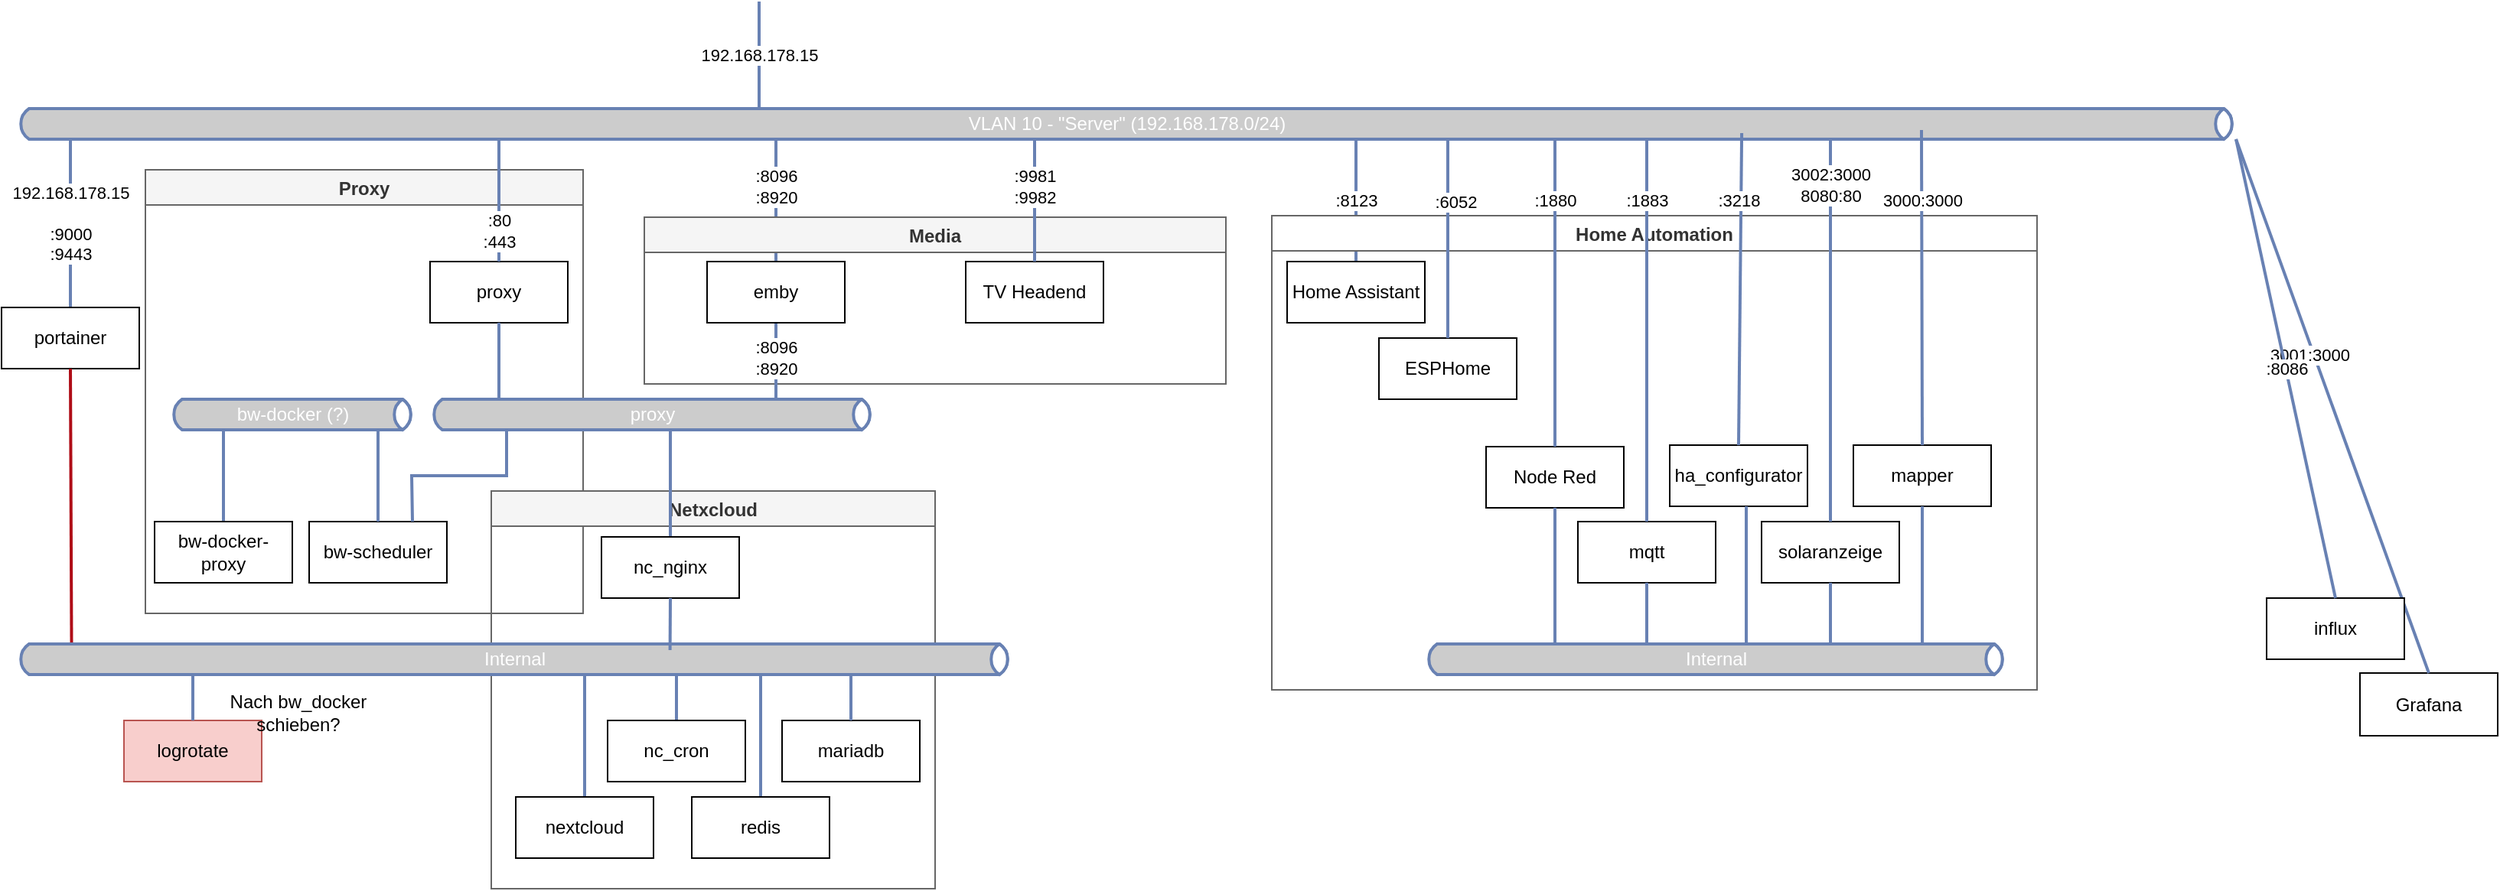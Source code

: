 <mxfile version="23.1.6" type="github">
  <diagram name="Page-1" id="WSNy4wVCY7JSL-_r6ql8">
    <mxGraphModel dx="1562" dy="1219" grid="1" gridSize="10" guides="1" tooltips="1" connect="1" arrows="1" fold="1" page="1" pageScale="1" pageWidth="827" pageHeight="1169" math="0" shadow="0">
      <root>
        <mxCell id="0" />
        <mxCell id="1" parent="0" />
        <mxCell id="35GrxCejdZGISXl2GEbz-9" value="Proxy" style="swimlane;startSize=23;fillColor=#f5f5f5;fontColor=#333333;strokeColor=#666666;" vertex="1" parent="1">
          <mxGeometry x="114" y="240" width="286" height="290" as="geometry" />
        </mxCell>
        <mxCell id="-vyC8QUPcTlA4Ckdc9Ip-29" value="proxy" style="rounded=0;whiteSpace=wrap;html=1;" parent="35GrxCejdZGISXl2GEbz-9" vertex="1">
          <mxGeometry x="186" y="60" width="90" height="40" as="geometry" />
        </mxCell>
        <mxCell id="-vyC8QUPcTlA4Ckdc9Ip-20" value="bw-scheduler" style="rounded=0;whiteSpace=wrap;html=1;" parent="35GrxCejdZGISXl2GEbz-9" vertex="1">
          <mxGeometry x="107" y="230" width="90" height="40" as="geometry" />
        </mxCell>
        <mxCell id="-vyC8QUPcTlA4Ckdc9Ip-1" value="VLAN 10 - &quot;Server&quot; (192.168.178.0/24)" style="html=1;fillColor=#CCCCCC;strokeColor=#6881B3;gradientColor=none;gradientDirection=north;strokeWidth=2;shape=mxgraph.networks.bus;gradientColor=none;gradientDirection=north;fontColor=#ffffff;perimeter=backbonePerimeter;backboneSize=20;points=[[0.5,0,0,0,0]];" parent="1" vertex="1">
          <mxGeometry x="30" y="200" width="1450" height="20" as="geometry" />
        </mxCell>
        <mxCell id="-vyC8QUPcTlA4Ckdc9Ip-6" value=":8123" style="strokeColor=#6881B3;edgeStyle=none;rounded=0;endArrow=none;html=1;strokeWidth=2;exitX=0.5;exitY=0;exitDx=0;exitDy=0;" parent="1" target="-vyC8QUPcTlA4Ckdc9Ip-1" edge="1" source="35GrxCejdZGISXl2GEbz-11">
          <mxGeometry relative="1" as="geometry">
            <mxPoint x="910" y="294" as="sourcePoint" />
            <mxPoint x="975" y="219" as="targetPoint" />
          </mxGeometry>
        </mxCell>
        <mxCell id="-vyC8QUPcTlA4Ckdc9Ip-7" value=":80&lt;br&gt;:443" style="strokeColor=#6881B3;edgeStyle=none;rounded=0;endArrow=none;html=1;strokeWidth=2;exitX=0.5;exitY=0;exitDx=0;exitDy=0;" parent="1" source="-vyC8QUPcTlA4Ckdc9Ip-29" target="-vyC8QUPcTlA4Ckdc9Ip-1" edge="1">
          <mxGeometry x="-0.506" relative="1" as="geometry">
            <mxPoint x="338" y="280" as="sourcePoint" />
            <mxPoint as="offset" />
            <mxPoint x="353" y="219" as="targetPoint" />
          </mxGeometry>
        </mxCell>
        <mxCell id="-vyC8QUPcTlA4Ckdc9Ip-8" value="192.168.178.15&lt;br&gt;&lt;br&gt;:9000&lt;br&gt;:9443" style="strokeColor=#6881B3;edgeStyle=none;rounded=0;endArrow=none;html=1;strokeWidth=2;exitX=0.5;exitY=0;exitDx=0;exitDy=0;" parent="1" target="-vyC8QUPcTlA4Ckdc9Ip-1" edge="1" source="35GrxCejdZGISXl2GEbz-1">
          <mxGeometry relative="1" as="geometry">
            <mxPoint x="450" y="280" as="sourcePoint" />
          </mxGeometry>
        </mxCell>
        <mxCell id="-vyC8QUPcTlA4Ckdc9Ip-9" value=":8096&lt;br&gt;:8920" style="strokeColor=#6881B3;edgeStyle=none;rounded=0;endArrow=none;html=1;strokeWidth=2;exitX=0.5;exitY=0;exitDx=0;exitDy=0;" parent="1" target="-vyC8QUPcTlA4Ckdc9Ip-1" edge="1" source="35GrxCejdZGISXl2GEbz-5">
          <mxGeometry x="0.235" relative="1" as="geometry">
            <mxPoint x="510" y="280" as="sourcePoint" />
            <mxPoint as="offset" />
          </mxGeometry>
        </mxCell>
        <mxCell id="-vyC8QUPcTlA4Ckdc9Ip-10" value="Home Automation" style="swimlane;startSize=23;fillColor=#ffffff;fontColor=#333333;strokeColor=#666666;" parent="1" vertex="1">
          <mxGeometry x="850" y="270" width="500" height="310" as="geometry" />
        </mxCell>
        <mxCell id="-vyC8QUPcTlA4Ckdc9Ip-11" value="Netxcloud" style="swimlane;startSize=23;fillColor=#f5f5f5;fontColor=#333333;strokeColor=#666666;" parent="1" vertex="1">
          <mxGeometry x="340" y="450" width="290" height="260" as="geometry" />
        </mxCell>
        <mxCell id="-vyC8QUPcTlA4Ckdc9Ip-37" value="mariadb" style="rounded=0;whiteSpace=wrap;html=1;" parent="-vyC8QUPcTlA4Ckdc9Ip-11" vertex="1">
          <mxGeometry x="190" y="150" width="90" height="40" as="geometry" />
        </mxCell>
        <mxCell id="-vyC8QUPcTlA4Ckdc9Ip-12" value="Media" style="swimlane;startSize=23;fillColor=#f5f5f5;fontColor=#333333;strokeColor=#666666;" parent="1" vertex="1">
          <mxGeometry x="440" y="271" width="380" height="109" as="geometry" />
        </mxCell>
        <mxCell id="35GrxCejdZGISXl2GEbz-13" value="TV Headend" style="rounded=0;whiteSpace=wrap;html=1;" vertex="1" parent="-vyC8QUPcTlA4Ckdc9Ip-12">
          <mxGeometry x="210" y="29" width="90" height="40" as="geometry" />
        </mxCell>
        <mxCell id="-vyC8QUPcTlA4Ckdc9Ip-15" value="bw-docker (?)" style="html=1;fillColor=#CCCCCC;strokeColor=#6881B3;gradientColor=none;gradientDirection=north;strokeWidth=2;shape=mxgraph.networks.bus;gradientColor=none;gradientDirection=north;fontColor=#ffffff;perimeter=backbonePerimeter;backboneSize=20;" parent="1" vertex="1">
          <mxGeometry x="130" y="390" width="160" height="20" as="geometry" />
        </mxCell>
        <mxCell id="-vyC8QUPcTlA4Ckdc9Ip-16" value="" style="strokeColor=#6881B3;edgeStyle=none;rounded=0;endArrow=none;html=1;strokeWidth=2;exitX=0.5;exitY=0;exitDx=0;exitDy=0;" parent="1" source="-vyC8QUPcTlA4Ckdc9Ip-20" target="-vyC8QUPcTlA4Ckdc9Ip-15" edge="1">
          <mxGeometry relative="1" as="geometry">
            <mxPoint x="70" y="470" as="sourcePoint" />
          </mxGeometry>
        </mxCell>
        <mxCell id="-vyC8QUPcTlA4Ckdc9Ip-18" value="" style="strokeColor=#6881B3;edgeStyle=none;rounded=0;endArrow=none;html=1;strokeWidth=2;exitX=0.5;exitY=0;exitDx=0;exitDy=0;" parent="1" source="-vyC8QUPcTlA4Ckdc9Ip-21" target="-vyC8QUPcTlA4Ckdc9Ip-15" edge="1">
          <mxGeometry relative="1" as="geometry">
            <mxPoint x="190" y="470" as="sourcePoint" />
          </mxGeometry>
        </mxCell>
        <mxCell id="-vyC8QUPcTlA4Ckdc9Ip-21" value="bw-docker-proxy" style="rounded=0;whiteSpace=wrap;html=1;" parent="1" vertex="1">
          <mxGeometry x="120" y="470" width="90" height="40" as="geometry" />
        </mxCell>
        <mxCell id="-vyC8QUPcTlA4Ckdc9Ip-23" value="proxy" style="html=1;fillColor=#CCCCCC;strokeColor=#6881B3;gradientColor=none;gradientDirection=north;strokeWidth=2;shape=mxgraph.networks.bus;gradientColor=none;gradientDirection=north;fontColor=#ffffff;perimeter=backbonePerimeter;backboneSize=20;" parent="1" vertex="1">
          <mxGeometry x="300" y="390" width="290" height="20" as="geometry" />
        </mxCell>
        <mxCell id="-vyC8QUPcTlA4Ckdc9Ip-24" value="" style="strokeColor=#6881B3;edgeStyle=none;rounded=0;endArrow=none;html=1;strokeWidth=2;exitX=0.75;exitY=0;exitDx=0;exitDy=0;" parent="1" source="-vyC8QUPcTlA4Ckdc9Ip-20" target="-vyC8QUPcTlA4Ckdc9Ip-23" edge="1">
          <mxGeometry relative="1" as="geometry">
            <mxPoint x="380" y="470" as="sourcePoint" />
            <Array as="points">
              <mxPoint x="288" y="440" />
              <mxPoint x="350" y="440" />
            </Array>
          </mxGeometry>
        </mxCell>
        <mxCell id="-vyC8QUPcTlA4Ckdc9Ip-25" value="" style="strokeColor=#6881B3;edgeStyle=none;rounded=0;endArrow=none;html=1;strokeWidth=2;exitX=0.5;exitY=0;exitDx=0;exitDy=0;" parent="1" source="-vyC8QUPcTlA4Ckdc9Ip-28" edge="1">
          <mxGeometry relative="1" as="geometry">
            <mxPoint x="482" y="470" as="sourcePoint" />
            <mxPoint x="457" y="409" as="targetPoint" />
          </mxGeometry>
        </mxCell>
        <mxCell id="-vyC8QUPcTlA4Ckdc9Ip-26" value="" style="strokeColor=#6881B3;edgeStyle=none;rounded=0;endArrow=none;html=1;strokeWidth=2;exitX=0.5;exitY=1;exitDx=0;exitDy=0;" parent="1" source="-vyC8QUPcTlA4Ckdc9Ip-29" edge="1">
          <mxGeometry relative="1" as="geometry">
            <mxPoint x="448" y="470" as="sourcePoint" />
            <mxPoint x="345" y="390" as="targetPoint" />
          </mxGeometry>
        </mxCell>
        <mxCell id="-vyC8QUPcTlA4Ckdc9Ip-27" value=":8096&lt;br&gt;:8920" style="strokeColor=#6881B3;edgeStyle=none;rounded=0;endArrow=none;html=1;strokeWidth=2;exitX=0.5;exitY=0;exitDx=0;exitDy=0;" parent="1" target="-vyC8QUPcTlA4Ckdc9Ip-23" edge="1" source="35GrxCejdZGISXl2GEbz-5">
          <mxGeometry x="0.4" relative="1" as="geometry">
            <mxPoint x="560" y="470" as="sourcePoint" />
            <mxPoint as="offset" />
          </mxGeometry>
        </mxCell>
        <mxCell id="-vyC8QUPcTlA4Ckdc9Ip-28" value="nc_nginx" style="rounded=0;whiteSpace=wrap;html=1;" parent="1" vertex="1">
          <mxGeometry x="412" y="480" width="90" height="40" as="geometry" />
        </mxCell>
        <mxCell id="-vyC8QUPcTlA4Ckdc9Ip-32" value="Internal" style="html=1;fillColor=#CCCCCC;strokeColor=#6881B3;gradientColor=none;gradientDirection=north;strokeWidth=2;shape=mxgraph.networks.bus;gradientColor=none;gradientDirection=north;fontColor=#ffffff;perimeter=backbonePerimeter;backboneSize=20;points=[[0.5,1,0,0,0],[0.91,0.15,0,0,0],[0.91,1,0,0,1]];" parent="1" vertex="1">
          <mxGeometry x="30" y="550" width="650" height="20" as="geometry" />
        </mxCell>
        <mxCell id="-vyC8QUPcTlA4Ckdc9Ip-33" value="" style="strokeColor=#6881B3;edgeStyle=none;rounded=0;endArrow=none;html=1;strokeWidth=2;exitX=0.5;exitY=0;exitDx=0;exitDy=0;" parent="1" source="-vyC8QUPcTlA4Ckdc9Ip-37" target="-vyC8QUPcTlA4Ckdc9Ip-32" edge="1">
          <mxGeometry relative="1" as="geometry">
            <mxPoint x="366" y="630" as="sourcePoint" />
            <mxPoint x="590" y="560" as="targetPoint" />
            <Array as="points" />
          </mxGeometry>
        </mxCell>
        <mxCell id="-vyC8QUPcTlA4Ckdc9Ip-34" value="" style="strokeColor=#6881B3;edgeStyle=none;rounded=0;endArrow=none;html=1;strokeWidth=2;exitX=0.5;exitY=0;exitDx=0;exitDy=0;" parent="1" source="-vyC8QUPcTlA4Ckdc9Ip-38" edge="1">
          <mxGeometry x="-0.006" relative="1" as="geometry">
            <mxPoint x="426" y="680" as="sourcePoint" />
            <mxPoint as="offset" />
            <mxPoint x="401" y="569" as="targetPoint" />
          </mxGeometry>
        </mxCell>
        <mxCell id="-vyC8QUPcTlA4Ckdc9Ip-35" value="" style="strokeColor=#6881B3;edgeStyle=none;rounded=0;endArrow=none;html=1;strokeWidth=2;exitX=0.5;exitY=0;exitDx=0;exitDy=0;" parent="1" source="-vyC8QUPcTlA4Ckdc9Ip-39" edge="1">
          <mxGeometry relative="1" as="geometry">
            <mxPoint x="486" y="630" as="sourcePoint" />
            <mxPoint x="461" y="569" as="targetPoint" />
          </mxGeometry>
        </mxCell>
        <mxCell id="-vyC8QUPcTlA4Ckdc9Ip-36" value="" style="strokeColor=#6881B3;edgeStyle=none;rounded=0;endArrow=none;html=1;strokeWidth=2;exitX=0.5;exitY=0;exitDx=0;exitDy=0;" parent="1" source="-vyC8QUPcTlA4Ckdc9Ip-40" edge="1">
          <mxGeometry relative="1" as="geometry">
            <mxPoint x="546" y="630" as="sourcePoint" />
            <mxPoint x="516" y="569" as="targetPoint" />
          </mxGeometry>
        </mxCell>
        <mxCell id="-vyC8QUPcTlA4Ckdc9Ip-38" value="nextcloud" style="rounded=0;whiteSpace=wrap;html=1;" parent="1" vertex="1">
          <mxGeometry x="356" y="650" width="90" height="40" as="geometry" />
        </mxCell>
        <mxCell id="-vyC8QUPcTlA4Ckdc9Ip-39" value="nc_cron" style="rounded=0;whiteSpace=wrap;html=1;" parent="1" vertex="1">
          <mxGeometry x="416" y="600" width="90" height="40" as="geometry" />
        </mxCell>
        <mxCell id="-vyC8QUPcTlA4Ckdc9Ip-40" value="redis" style="rounded=0;whiteSpace=wrap;html=1;" parent="1" vertex="1">
          <mxGeometry x="471" y="650" width="90" height="40" as="geometry" />
        </mxCell>
        <mxCell id="-vyC8QUPcTlA4Ckdc9Ip-41" value="logrotate" style="rounded=0;whiteSpace=wrap;html=1;fillColor=#f8cecc;strokeColor=#b85450;" parent="1" vertex="1">
          <mxGeometry x="100" y="600" width="90" height="40" as="geometry" />
        </mxCell>
        <mxCell id="-vyC8QUPcTlA4Ckdc9Ip-43" value="" style="strokeColor=#6881B3;edgeStyle=none;rounded=0;endArrow=none;html=1;strokeWidth=2;exitX=0.5;exitY=0;exitDx=0;exitDy=0;" parent="1" source="-vyC8QUPcTlA4Ckdc9Ip-41" target="-vyC8QUPcTlA4Ckdc9Ip-32" edge="1">
          <mxGeometry relative="1" as="geometry">
            <mxPoint x="129" y="600" as="sourcePoint" />
            <mxPoint x="146.25" y="572" as="targetPoint" />
          </mxGeometry>
        </mxCell>
        <mxCell id="-vyC8QUPcTlA4Ckdc9Ip-44" value="" style="strokeColor=#6881B3;edgeStyle=none;rounded=0;endArrow=none;html=1;strokeWidth=2;exitX=0.5;exitY=1;exitDx=0;exitDy=0;entryX=0.592;entryY=0.2;entryDx=0;entryDy=0;entryPerimeter=0;" parent="1" source="-vyC8QUPcTlA4Ckdc9Ip-28" edge="1">
          <mxGeometry relative="1" as="geometry">
            <mxPoint x="302" y="881" as="sourcePoint" />
            <mxPoint x="456.8" y="554" as="targetPoint" />
          </mxGeometry>
        </mxCell>
        <mxCell id="35GrxCejdZGISXl2GEbz-1" value="portainer" style="rounded=0;whiteSpace=wrap;html=1;" vertex="1" parent="1">
          <mxGeometry x="20" y="330" width="90" height="40" as="geometry" />
        </mxCell>
        <mxCell id="35GrxCejdZGISXl2GEbz-3" value="" style="strokeColor=#af0d17;edgeStyle=none;rounded=0;endArrow=none;html=1;strokeWidth=2;entryX=0.5;entryY=1;entryDx=0;entryDy=0;exitX=0.055;exitY=-0.05;exitDx=0;exitDy=0;exitPerimeter=0;" edge="1" parent="1" source="-vyC8QUPcTlA4Ckdc9Ip-32" target="35GrxCejdZGISXl2GEbz-1">
          <mxGeometry relative="1" as="geometry">
            <mxPoint x="570" y="480" as="sourcePoint" />
            <mxPoint x="570" y="419" as="targetPoint" />
          </mxGeometry>
        </mxCell>
        <mxCell id="35GrxCejdZGISXl2GEbz-5" value="emby" style="rounded=0;whiteSpace=wrap;html=1;" vertex="1" parent="1">
          <mxGeometry x="481" y="300" width="90" height="40" as="geometry" />
        </mxCell>
        <mxCell id="35GrxCejdZGISXl2GEbz-7" value="192.168.178.15" style="strokeColor=#6881B3;edgeStyle=none;rounded=0;endArrow=none;html=1;strokeWidth=2;" edge="1" parent="1" source="-vyC8QUPcTlA4Ckdc9Ip-1">
          <mxGeometry relative="1" as="geometry">
            <mxPoint x="424" y="490" as="sourcePoint" />
            <mxPoint x="515" y="130" as="targetPoint" />
          </mxGeometry>
        </mxCell>
        <mxCell id="35GrxCejdZGISXl2GEbz-8" value="Nach bw_docker schieben?" style="text;html=1;align=center;verticalAlign=middle;whiteSpace=wrap;rounded=0;" vertex="1" parent="1">
          <mxGeometry x="159" y="585" width="110" height="20" as="geometry" />
        </mxCell>
        <mxCell id="35GrxCejdZGISXl2GEbz-11" value="Home Assistant" style="rounded=0;whiteSpace=wrap;html=1;" vertex="1" parent="1">
          <mxGeometry x="860" y="300" width="90" height="40" as="geometry" />
        </mxCell>
        <mxCell id="35GrxCejdZGISXl2GEbz-12" value=":9981&lt;br&gt;:9982" style="strokeColor=#6881B3;edgeStyle=none;rounded=0;endArrow=none;html=1;strokeWidth=2;exitX=0.5;exitY=0;exitDx=0;exitDy=0;" edge="1" parent="1" source="35GrxCejdZGISXl2GEbz-13" target="-vyC8QUPcTlA4Ckdc9Ip-1">
          <mxGeometry x="0.235" relative="1" as="geometry">
            <mxPoint x="740" y="304" as="sourcePoint" />
            <mxPoint x="735" y="229" as="targetPoint" />
            <mxPoint as="offset" />
          </mxGeometry>
        </mxCell>
        <mxCell id="35GrxCejdZGISXl2GEbz-15" value="Node Red" style="rounded=0;whiteSpace=wrap;html=1;" vertex="1" parent="1">
          <mxGeometry x="990" y="421" width="90" height="40" as="geometry" />
        </mxCell>
        <mxCell id="35GrxCejdZGISXl2GEbz-16" value="ESPHome" style="rounded=0;whiteSpace=wrap;html=1;" vertex="1" parent="1">
          <mxGeometry x="920" y="350" width="90" height="40" as="geometry" />
        </mxCell>
        <mxCell id="35GrxCejdZGISXl2GEbz-17" value="Internal" style="html=1;fillColor=#CCCCCC;strokeColor=#6881B3;gradientColor=none;gradientDirection=north;strokeWidth=2;shape=mxgraph.networks.bus;gradientColor=none;gradientDirection=north;fontColor=#ffffff;perimeter=backbonePerimeter;backboneSize=20;points=[[0.5,1,0,0,0],[0.91,0.15,0,0,0],[0.91,1,0,0,1]];" vertex="1" parent="1">
          <mxGeometry x="950" y="550" width="380" height="20" as="geometry" />
        </mxCell>
        <mxCell id="35GrxCejdZGISXl2GEbz-19" value="" style="strokeColor=#6881B3;edgeStyle=none;rounded=0;endArrow=none;html=1;strokeWidth=2;entryX=0.5;entryY=1;entryDx=0;entryDy=0;" edge="1" parent="1" source="35GrxCejdZGISXl2GEbz-17" target="35GrxCejdZGISXl2GEbz-15">
          <mxGeometry relative="1" as="geometry">
            <mxPoint x="455" y="350" as="sourcePoint" />
            <mxPoint x="455" y="400" as="targetPoint" />
          </mxGeometry>
        </mxCell>
        <mxCell id="35GrxCejdZGISXl2GEbz-20" value="Grafana" style="rounded=0;whiteSpace=wrap;html=1;" vertex="1" parent="1">
          <mxGeometry x="1561" y="569" width="90" height="41" as="geometry" />
        </mxCell>
        <mxCell id="35GrxCejdZGISXl2GEbz-21" value="" style="strokeColor=#6881B3;edgeStyle=none;rounded=0;endArrow=none;html=1;strokeWidth=2;entryX=0.5;entryY=0;entryDx=0;entryDy=0;" edge="1" parent="1" target="35GrxCejdZGISXl2GEbz-20" source="-vyC8QUPcTlA4Ckdc9Ip-1">
          <mxGeometry relative="1" as="geometry">
            <mxPoint x="1435" y="340" as="sourcePoint" />
            <mxPoint x="945" y="171" as="targetPoint" />
          </mxGeometry>
        </mxCell>
        <mxCell id="35GrxCejdZGISXl2GEbz-37" value="3001:3000" style="edgeLabel;html=1;align=center;verticalAlign=middle;resizable=0;points=[];" vertex="1" connectable="0" parent="35GrxCejdZGISXl2GEbz-21">
          <mxGeometry x="-0.211" y="-2" relative="1" as="geometry">
            <mxPoint y="2" as="offset" />
          </mxGeometry>
        </mxCell>
        <mxCell id="35GrxCejdZGISXl2GEbz-22" value="mqtt" style="rounded=0;whiteSpace=wrap;html=1;" vertex="1" parent="1">
          <mxGeometry x="1050" y="470" width="90" height="40" as="geometry" />
        </mxCell>
        <mxCell id="35GrxCejdZGISXl2GEbz-23" value="" style="strokeColor=#6881B3;edgeStyle=none;rounded=0;endArrow=none;html=1;strokeWidth=2;entryX=0.5;entryY=1;entryDx=0;entryDy=0;" edge="1" parent="1" target="35GrxCejdZGISXl2GEbz-22" source="35GrxCejdZGISXl2GEbz-17">
          <mxGeometry relative="1" as="geometry">
            <mxPoint x="1005" y="609" as="sourcePoint" />
            <mxPoint x="515" y="440" as="targetPoint" />
          </mxGeometry>
        </mxCell>
        <mxCell id="35GrxCejdZGISXl2GEbz-24" value="mapper" style="rounded=0;whiteSpace=wrap;html=1;" vertex="1" parent="1">
          <mxGeometry x="1230" y="420" width="90" height="40" as="geometry" />
        </mxCell>
        <mxCell id="35GrxCejdZGISXl2GEbz-25" value="" style="strokeColor=#6881B3;edgeStyle=none;rounded=0;endArrow=none;html=1;strokeWidth=2;entryX=0.5;entryY=1;entryDx=0;entryDy=0;" edge="1" parent="1" target="35GrxCejdZGISXl2GEbz-24" source="35GrxCejdZGISXl2GEbz-17">
          <mxGeometry relative="1" as="geometry">
            <mxPoint x="1555" y="360" as="sourcePoint" />
            <mxPoint x="1065" y="191" as="targetPoint" />
          </mxGeometry>
        </mxCell>
        <mxCell id="35GrxCejdZGISXl2GEbz-27" value="ha_configurator" style="rounded=0;whiteSpace=wrap;html=1;" vertex="1" parent="1">
          <mxGeometry x="1110" y="420" width="90" height="40" as="geometry" />
        </mxCell>
        <mxCell id="35GrxCejdZGISXl2GEbz-28" value="" style="strokeColor=#6881B3;edgeStyle=none;rounded=0;endArrow=none;html=1;strokeWidth=2;" edge="1" parent="1" source="35GrxCejdZGISXl2GEbz-17">
          <mxGeometry relative="1" as="geometry">
            <mxPoint x="1135" y="609" as="sourcePoint" />
            <mxPoint x="1160" y="460" as="targetPoint" />
          </mxGeometry>
        </mxCell>
        <mxCell id="35GrxCejdZGISXl2GEbz-29" value="solaranzeige" style="rounded=0;whiteSpace=wrap;html=1;" vertex="1" parent="1">
          <mxGeometry x="1170" y="470" width="90" height="40" as="geometry" />
        </mxCell>
        <mxCell id="35GrxCejdZGISXl2GEbz-32" value="" style="strokeColor=#6881B3;edgeStyle=none;rounded=0;endArrow=none;html=1;strokeWidth=2;entryX=0.5;entryY=1;entryDx=0;entryDy=0;" edge="1" parent="1" source="35GrxCejdZGISXl2GEbz-17" target="35GrxCejdZGISXl2GEbz-29">
          <mxGeometry relative="1" as="geometry">
            <mxPoint x="1135" y="579" as="sourcePoint" />
            <mxPoint x="1135" y="660" as="targetPoint" />
          </mxGeometry>
        </mxCell>
        <mxCell id="35GrxCejdZGISXl2GEbz-33" value=":1880" style="strokeColor=#6881B3;edgeStyle=none;rounded=0;endArrow=none;html=1;strokeWidth=2;entryX=0.5;entryY=0;entryDx=0;entryDy=0;" edge="1" parent="1" target="35GrxCejdZGISXl2GEbz-15">
          <mxGeometry x="-0.594" relative="1" as="geometry">
            <mxPoint x="1035" y="219" as="sourcePoint" />
            <mxPoint x="1055" y="510" as="targetPoint" />
            <mxPoint as="offset" />
          </mxGeometry>
        </mxCell>
        <mxCell id="35GrxCejdZGISXl2GEbz-34" value=":1883" style="strokeColor=#6881B3;edgeStyle=none;rounded=0;endArrow=none;html=1;strokeWidth=2;entryX=0.5;entryY=0;entryDx=0;entryDy=0;" edge="1" parent="1" target="35GrxCejdZGISXl2GEbz-22">
          <mxGeometry x="-0.673" relative="1" as="geometry">
            <mxPoint x="1095" y="219" as="sourcePoint" />
            <mxPoint x="1045" y="431" as="targetPoint" />
            <mxPoint as="offset" />
          </mxGeometry>
        </mxCell>
        <mxCell id="35GrxCejdZGISXl2GEbz-35" value="influx" style="rounded=0;whiteSpace=wrap;html=1;" vertex="1" parent="1">
          <mxGeometry x="1500" y="520" width="90" height="40" as="geometry" />
        </mxCell>
        <mxCell id="35GrxCejdZGISXl2GEbz-36" value=":8086" style="strokeColor=#6881B3;edgeStyle=none;rounded=0;endArrow=none;html=1;strokeWidth=2;entryX=0.5;entryY=0;entryDx=0;entryDy=0;" edge="1" parent="1" target="35GrxCejdZGISXl2GEbz-35" source="-vyC8QUPcTlA4Ckdc9Ip-1">
          <mxGeometry relative="1" as="geometry">
            <mxPoint x="1250" y="320" as="sourcePoint" />
            <mxPoint x="845" y="350" as="targetPoint" />
          </mxGeometry>
        </mxCell>
        <mxCell id="35GrxCejdZGISXl2GEbz-38" value="3002:3000&lt;br&gt;8080:80" style="strokeColor=#6881B3;edgeStyle=none;rounded=0;endArrow=none;html=1;strokeWidth=2;entryX=0.5;entryY=0;entryDx=0;entryDy=0;" edge="1" parent="1" target="35GrxCejdZGISXl2GEbz-29">
          <mxGeometry x="-0.753" relative="1" as="geometry">
            <mxPoint x="1215" y="219" as="sourcePoint" />
            <mxPoint x="1225" y="520" as="targetPoint" />
            <mxPoint as="offset" />
          </mxGeometry>
        </mxCell>
        <mxCell id="35GrxCejdZGISXl2GEbz-39" value=":3218" style="strokeColor=#6881B3;edgeStyle=none;rounded=0;endArrow=none;html=1;strokeWidth=2;entryX=0.5;entryY=0;entryDx=0;entryDy=0;exitX=0.729;exitY=0.8;exitDx=0;exitDy=0;exitPerimeter=0;" edge="1" parent="1" target="35GrxCejdZGISXl2GEbz-27">
          <mxGeometry x="-0.569" y="-2" relative="1" as="geometry">
            <mxPoint x="1157.05" y="216" as="sourcePoint" />
            <mxPoint x="1105" y="480" as="targetPoint" />
            <mxPoint as="offset" />
          </mxGeometry>
        </mxCell>
        <mxCell id="35GrxCejdZGISXl2GEbz-40" value="3000:3000" style="strokeColor=#6881B3;edgeStyle=none;rounded=0;endArrow=none;html=1;strokeWidth=2;entryX=0.5;entryY=0;entryDx=0;entryDy=0;" edge="1" parent="1" target="35GrxCejdZGISXl2GEbz-24">
          <mxGeometry x="-0.553" relative="1" as="geometry">
            <mxPoint x="1274.5" y="214" as="sourcePoint" />
            <mxPoint x="1274.5" y="415" as="targetPoint" />
            <mxPoint as="offset" />
          </mxGeometry>
        </mxCell>
        <mxCell id="35GrxCejdZGISXl2GEbz-41" value=":6052" style="strokeColor=#6881B3;edgeStyle=none;rounded=0;endArrow=none;html=1;strokeWidth=2;exitX=0.5;exitY=0;exitDx=0;exitDy=0;" edge="1" parent="1" source="35GrxCejdZGISXl2GEbz-16" target="-vyC8QUPcTlA4Ckdc9Ip-1">
          <mxGeometry x="0.374" y="-5" relative="1" as="geometry">
            <mxPoint x="915" y="310" as="sourcePoint" />
            <mxPoint x="915" y="229" as="targetPoint" />
            <mxPoint as="offset" />
          </mxGeometry>
        </mxCell>
      </root>
    </mxGraphModel>
  </diagram>
</mxfile>
